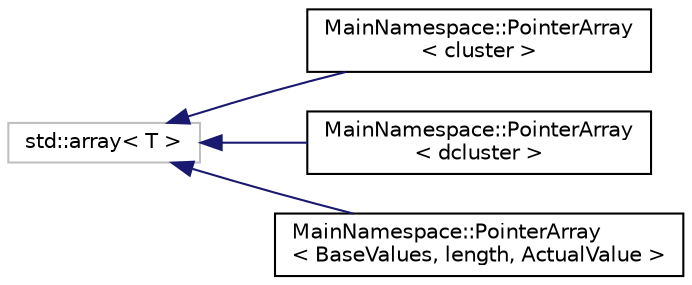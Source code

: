 digraph "Graphical Class Hierarchy"
{
 // INTERACTIVE_SVG=YES
 // LATEX_PDF_SIZE
  edge [fontname="Helvetica",fontsize="10",labelfontname="Helvetica",labelfontsize="10"];
  node [fontname="Helvetica",fontsize="10",shape=record];
  rankdir="LR";
  Node0 [label="std::array\< T \>",height=0.2,width=0.4,color="grey75", fillcolor="white", style="filled",tooltip=" "];
  Node0 -> Node1 [dir="back",color="midnightblue",fontsize="10",style="solid",fontname="Helvetica"];
  Node1 [label="MainNamespace::PointerArray\l\< cluster \>",height=0.2,width=0.4,color="black", fillcolor="white", style="filled",URL="$class_main_namespace_1_1_pointer_array.html",tooltip=" "];
  Node0 -> Node2 [dir="back",color="midnightblue",fontsize="10",style="solid",fontname="Helvetica"];
  Node2 [label="MainNamespace::PointerArray\l\< dcluster \>",height=0.2,width=0.4,color="black", fillcolor="white", style="filled",URL="$class_main_namespace_1_1_pointer_array.html",tooltip=" "];
  Node0 -> Node3 [dir="back",color="midnightblue",fontsize="10",style="solid",fontname="Helvetica"];
  Node3 [label="MainNamespace::PointerArray\l\< BaseValues, length, ActualValue \>",height=0.2,width=0.4,color="black", fillcolor="white", style="filled",URL="$class_main_namespace_1_1_pointer_array.html",tooltip=" "];
}
